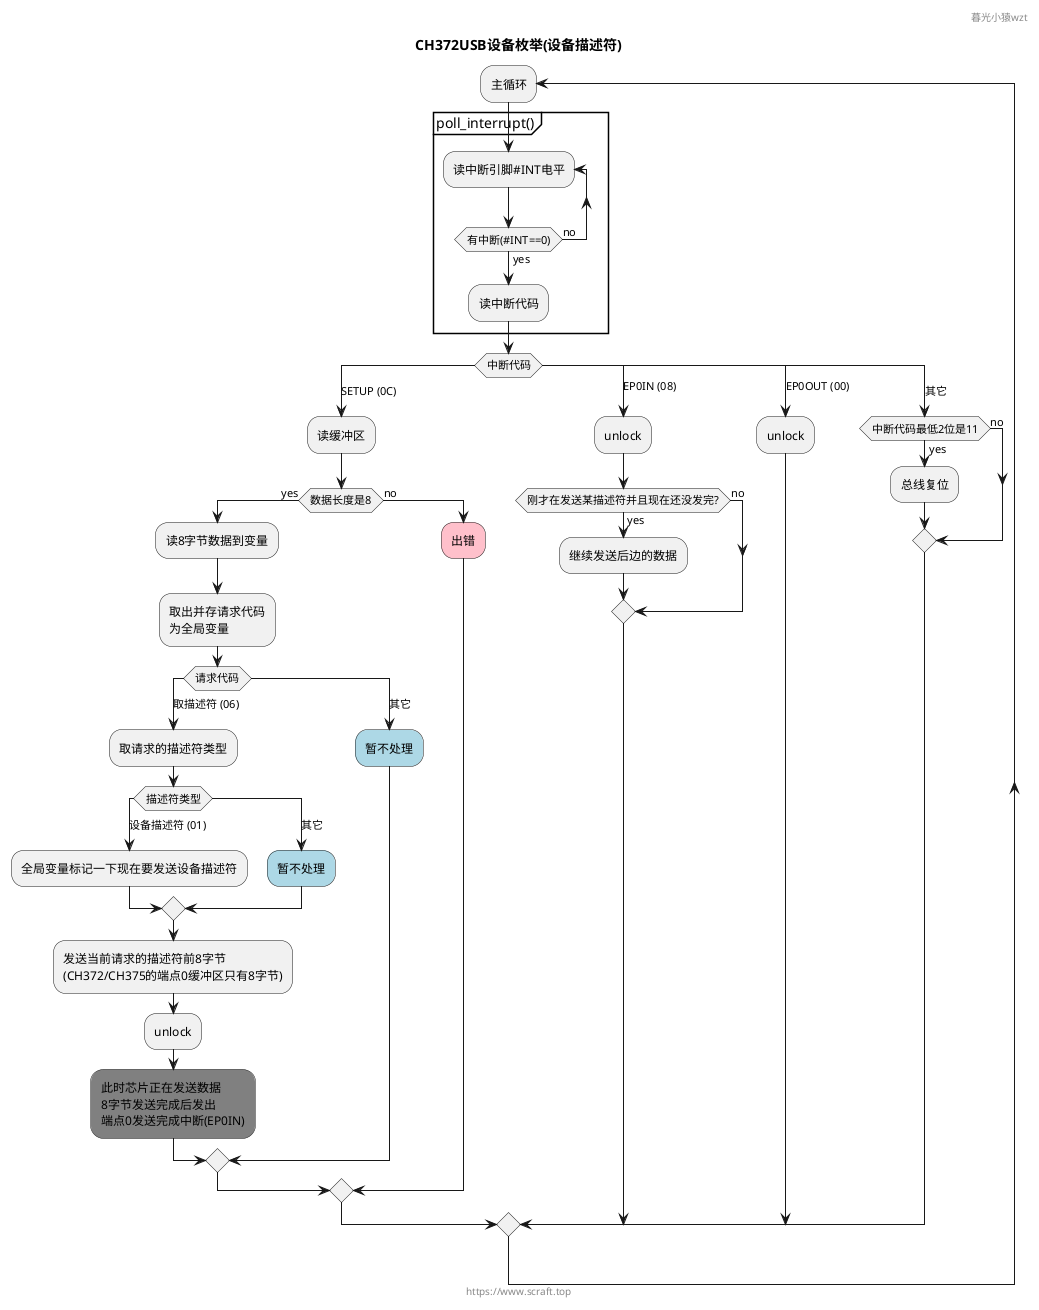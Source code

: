 @startuml 1-struct-stage1

header 暮光小猿wzt
title CH372USB设备枚举(设备描述符)
footer https://www.scraft.top

repeat :主循环;
  partition poll_interrupt() {
    repeat:读中断引脚#INT电平;
    repeat while (有中断(#INT==0)) is (no) not (yes)
    :读中断代码;
  }
  switch (中断代码)
  case (SETUP (0C))
    :读缓冲区;
    if (数据长度是8) then (yes)
      :读8字节数据到变量;
      :取出并存请求代码
      为全局变量;
      switch (请求代码)
      case (取描述符 (06))
        :取请求的描述符类型;
        switch (描述符类型)
        case (设备描述符 (01))
          :全局变量标记一下现在要发送设备描述符;
        case (其它)
          #lightblue:暂不处理;
        endswitch
        :发送当前请求的描述符前8字节
        (CH372/CH375的端点0缓冲区只有8字节);
        :unlock;
        #gray:此时芯片正在发送数据
        8字节发送完成后发出
        端点0发送完成中断(EP0IN);
      case (其它)
        #lightblue:暂不处理;
      endswitch
    else (no)
      #pink:出错;
    endif
  case (EP0IN (08))
    :unlock;
    if (刚才在发送某描述符并且现在还没发完?) then (yes)
      :继续发送后边的数据;
    else (no)
    endif
  case (EP0OUT (00))
    :unlock;
  case (其它)
    if (中断代码最低2位是11) then (yes)
      :总线复位;
    else (no)
    endif
  endswitch

@enduml
